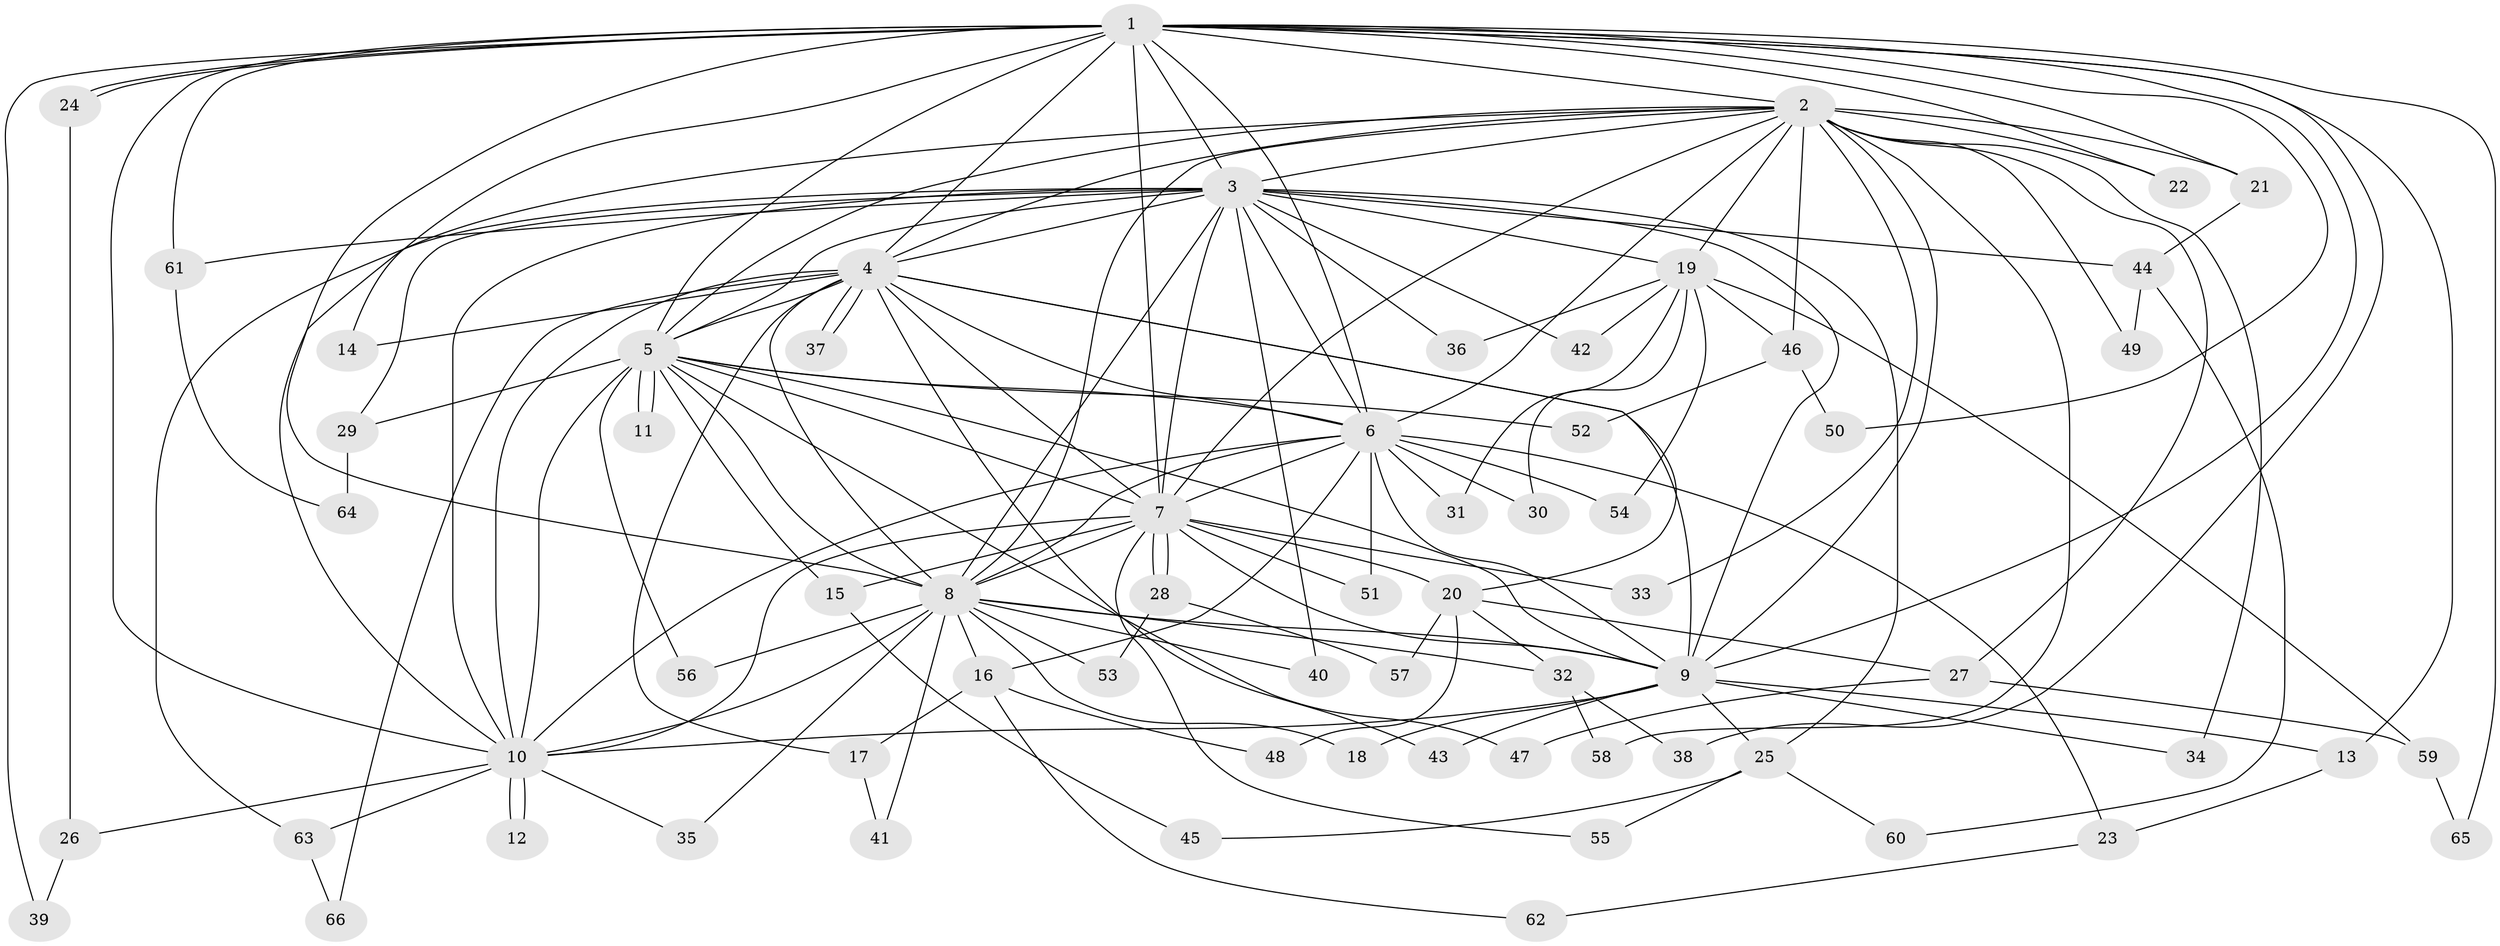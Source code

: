 // coarse degree distribution, {18: 0.02127659574468085, 20: 0.02127659574468085, 13: 0.0425531914893617, 17: 0.02127659574468085, 14: 0.0425531914893617, 10: 0.02127659574468085, 2: 0.44680851063829785, 1: 0.02127659574468085, 3: 0.2127659574468085, 6: 0.0425531914893617, 9: 0.02127659574468085, 5: 0.02127659574468085, 4: 0.06382978723404255}
// Generated by graph-tools (version 1.1) at 2025/51/02/27/25 19:51:51]
// undirected, 66 vertices, 157 edges
graph export_dot {
graph [start="1"]
  node [color=gray90,style=filled];
  1;
  2;
  3;
  4;
  5;
  6;
  7;
  8;
  9;
  10;
  11;
  12;
  13;
  14;
  15;
  16;
  17;
  18;
  19;
  20;
  21;
  22;
  23;
  24;
  25;
  26;
  27;
  28;
  29;
  30;
  31;
  32;
  33;
  34;
  35;
  36;
  37;
  38;
  39;
  40;
  41;
  42;
  43;
  44;
  45;
  46;
  47;
  48;
  49;
  50;
  51;
  52;
  53;
  54;
  55;
  56;
  57;
  58;
  59;
  60;
  61;
  62;
  63;
  64;
  65;
  66;
  1 -- 2;
  1 -- 3;
  1 -- 4;
  1 -- 5;
  1 -- 6;
  1 -- 7;
  1 -- 8;
  1 -- 9;
  1 -- 10;
  1 -- 13;
  1 -- 14;
  1 -- 21;
  1 -- 22;
  1 -- 24;
  1 -- 24;
  1 -- 38;
  1 -- 39;
  1 -- 50;
  1 -- 61;
  1 -- 65;
  2 -- 3;
  2 -- 4;
  2 -- 5;
  2 -- 6;
  2 -- 7;
  2 -- 8;
  2 -- 9;
  2 -- 10;
  2 -- 19;
  2 -- 21;
  2 -- 22;
  2 -- 27;
  2 -- 33;
  2 -- 34;
  2 -- 46;
  2 -- 49;
  2 -- 58;
  3 -- 4;
  3 -- 5;
  3 -- 6;
  3 -- 7;
  3 -- 8;
  3 -- 9;
  3 -- 10;
  3 -- 19;
  3 -- 25;
  3 -- 29;
  3 -- 36;
  3 -- 40;
  3 -- 42;
  3 -- 44;
  3 -- 61;
  3 -- 63;
  4 -- 5;
  4 -- 6;
  4 -- 7;
  4 -- 8;
  4 -- 9;
  4 -- 10;
  4 -- 14;
  4 -- 17;
  4 -- 20;
  4 -- 37;
  4 -- 37;
  4 -- 43;
  4 -- 66;
  5 -- 6;
  5 -- 7;
  5 -- 8;
  5 -- 9;
  5 -- 10;
  5 -- 11;
  5 -- 11;
  5 -- 15;
  5 -- 29;
  5 -- 47;
  5 -- 52;
  5 -- 56;
  6 -- 7;
  6 -- 8;
  6 -- 9;
  6 -- 10;
  6 -- 16;
  6 -- 23;
  6 -- 30;
  6 -- 31;
  6 -- 51;
  6 -- 54;
  7 -- 8;
  7 -- 9;
  7 -- 10;
  7 -- 15;
  7 -- 20;
  7 -- 28;
  7 -- 28;
  7 -- 33;
  7 -- 51;
  7 -- 55;
  8 -- 9;
  8 -- 10;
  8 -- 16;
  8 -- 18;
  8 -- 32;
  8 -- 35;
  8 -- 40;
  8 -- 41;
  8 -- 53;
  8 -- 56;
  9 -- 10;
  9 -- 13;
  9 -- 18;
  9 -- 25;
  9 -- 34;
  9 -- 43;
  10 -- 12;
  10 -- 12;
  10 -- 26;
  10 -- 35;
  10 -- 63;
  13 -- 23;
  15 -- 45;
  16 -- 17;
  16 -- 48;
  16 -- 62;
  17 -- 41;
  19 -- 30;
  19 -- 31;
  19 -- 36;
  19 -- 42;
  19 -- 46;
  19 -- 54;
  19 -- 59;
  20 -- 27;
  20 -- 32;
  20 -- 48;
  20 -- 57;
  21 -- 44;
  23 -- 62;
  24 -- 26;
  25 -- 45;
  25 -- 55;
  25 -- 60;
  26 -- 39;
  27 -- 47;
  27 -- 59;
  28 -- 53;
  28 -- 57;
  29 -- 64;
  32 -- 38;
  32 -- 58;
  44 -- 49;
  44 -- 60;
  46 -- 50;
  46 -- 52;
  59 -- 65;
  61 -- 64;
  63 -- 66;
}
